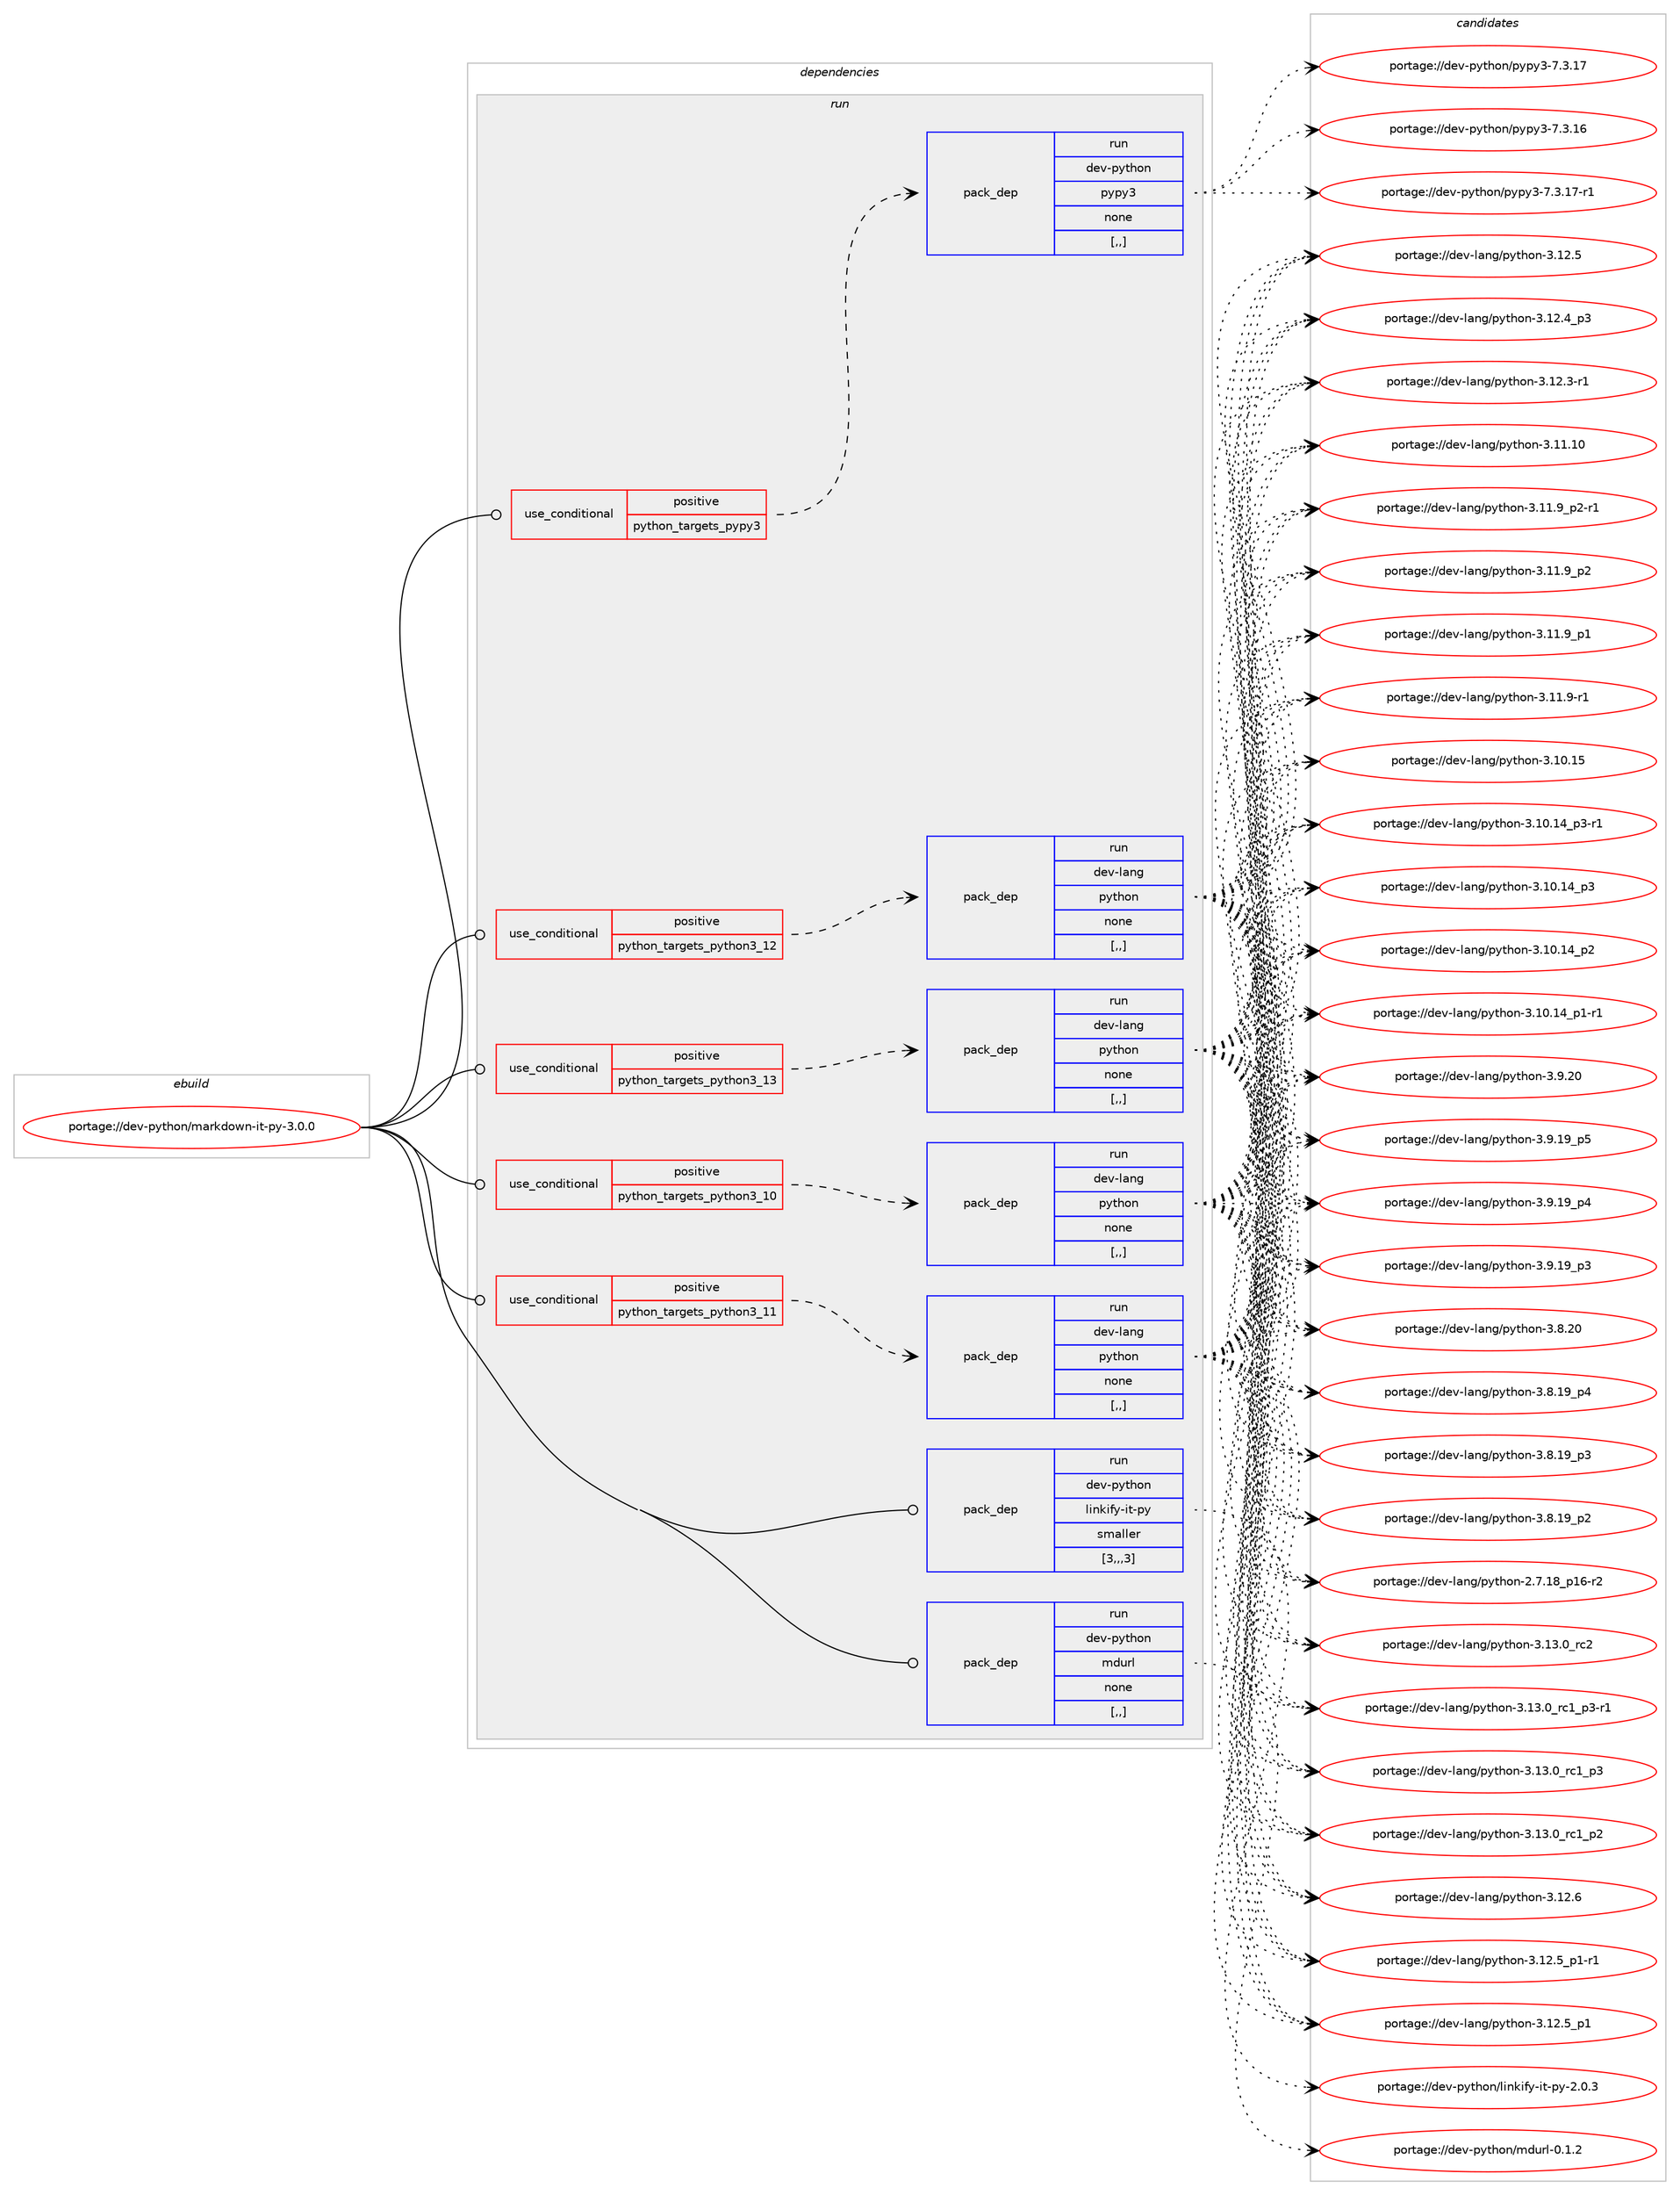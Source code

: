 digraph prolog {

# *************
# Graph options
# *************

newrank=true;
concentrate=true;
compound=true;
graph [rankdir=LR,fontname=Helvetica,fontsize=10,ranksep=1.5];#, ranksep=2.5, nodesep=0.2];
edge  [arrowhead=vee];
node  [fontname=Helvetica,fontsize=10];

# **********
# The ebuild
# **********

subgraph cluster_leftcol {
color=gray;
label=<<i>ebuild</i>>;
id [label="portage://dev-python/markdown-it-py-3.0.0", color=red, width=4, href="../dev-python/markdown-it-py-3.0.0.svg"];
}

# ****************
# The dependencies
# ****************

subgraph cluster_midcol {
color=gray;
label=<<i>dependencies</i>>;
subgraph cluster_compile {
fillcolor="#eeeeee";
style=filled;
label=<<i>compile</i>>;
}
subgraph cluster_compileandrun {
fillcolor="#eeeeee";
style=filled;
label=<<i>compile and run</i>>;
}
subgraph cluster_run {
fillcolor="#eeeeee";
style=filled;
label=<<i>run</i>>;
subgraph cond164939 {
dependency645103 [label=<<TABLE BORDER="0" CELLBORDER="1" CELLSPACING="0" CELLPADDING="4"><TR><TD ROWSPAN="3" CELLPADDING="10">use_conditional</TD></TR><TR><TD>positive</TD></TR><TR><TD>python_targets_pypy3</TD></TR></TABLE>>, shape=none, color=red];
subgraph pack475345 {
dependency645104 [label=<<TABLE BORDER="0" CELLBORDER="1" CELLSPACING="0" CELLPADDING="4" WIDTH="220"><TR><TD ROWSPAN="6" CELLPADDING="30">pack_dep</TD></TR><TR><TD WIDTH="110">run</TD></TR><TR><TD>dev-python</TD></TR><TR><TD>pypy3</TD></TR><TR><TD>none</TD></TR><TR><TD>[,,]</TD></TR></TABLE>>, shape=none, color=blue];
}
dependency645103:e -> dependency645104:w [weight=20,style="dashed",arrowhead="vee"];
}
id:e -> dependency645103:w [weight=20,style="solid",arrowhead="odot"];
subgraph cond164940 {
dependency645105 [label=<<TABLE BORDER="0" CELLBORDER="1" CELLSPACING="0" CELLPADDING="4"><TR><TD ROWSPAN="3" CELLPADDING="10">use_conditional</TD></TR><TR><TD>positive</TD></TR><TR><TD>python_targets_python3_10</TD></TR></TABLE>>, shape=none, color=red];
subgraph pack475346 {
dependency645106 [label=<<TABLE BORDER="0" CELLBORDER="1" CELLSPACING="0" CELLPADDING="4" WIDTH="220"><TR><TD ROWSPAN="6" CELLPADDING="30">pack_dep</TD></TR><TR><TD WIDTH="110">run</TD></TR><TR><TD>dev-lang</TD></TR><TR><TD>python</TD></TR><TR><TD>none</TD></TR><TR><TD>[,,]</TD></TR></TABLE>>, shape=none, color=blue];
}
dependency645105:e -> dependency645106:w [weight=20,style="dashed",arrowhead="vee"];
}
id:e -> dependency645105:w [weight=20,style="solid",arrowhead="odot"];
subgraph cond164941 {
dependency645107 [label=<<TABLE BORDER="0" CELLBORDER="1" CELLSPACING="0" CELLPADDING="4"><TR><TD ROWSPAN="3" CELLPADDING="10">use_conditional</TD></TR><TR><TD>positive</TD></TR><TR><TD>python_targets_python3_11</TD></TR></TABLE>>, shape=none, color=red];
subgraph pack475347 {
dependency645108 [label=<<TABLE BORDER="0" CELLBORDER="1" CELLSPACING="0" CELLPADDING="4" WIDTH="220"><TR><TD ROWSPAN="6" CELLPADDING="30">pack_dep</TD></TR><TR><TD WIDTH="110">run</TD></TR><TR><TD>dev-lang</TD></TR><TR><TD>python</TD></TR><TR><TD>none</TD></TR><TR><TD>[,,]</TD></TR></TABLE>>, shape=none, color=blue];
}
dependency645107:e -> dependency645108:w [weight=20,style="dashed",arrowhead="vee"];
}
id:e -> dependency645107:w [weight=20,style="solid",arrowhead="odot"];
subgraph cond164942 {
dependency645109 [label=<<TABLE BORDER="0" CELLBORDER="1" CELLSPACING="0" CELLPADDING="4"><TR><TD ROWSPAN="3" CELLPADDING="10">use_conditional</TD></TR><TR><TD>positive</TD></TR><TR><TD>python_targets_python3_12</TD></TR></TABLE>>, shape=none, color=red];
subgraph pack475348 {
dependency645110 [label=<<TABLE BORDER="0" CELLBORDER="1" CELLSPACING="0" CELLPADDING="4" WIDTH="220"><TR><TD ROWSPAN="6" CELLPADDING="30">pack_dep</TD></TR><TR><TD WIDTH="110">run</TD></TR><TR><TD>dev-lang</TD></TR><TR><TD>python</TD></TR><TR><TD>none</TD></TR><TR><TD>[,,]</TD></TR></TABLE>>, shape=none, color=blue];
}
dependency645109:e -> dependency645110:w [weight=20,style="dashed",arrowhead="vee"];
}
id:e -> dependency645109:w [weight=20,style="solid",arrowhead="odot"];
subgraph cond164943 {
dependency645111 [label=<<TABLE BORDER="0" CELLBORDER="1" CELLSPACING="0" CELLPADDING="4"><TR><TD ROWSPAN="3" CELLPADDING="10">use_conditional</TD></TR><TR><TD>positive</TD></TR><TR><TD>python_targets_python3_13</TD></TR></TABLE>>, shape=none, color=red];
subgraph pack475349 {
dependency645112 [label=<<TABLE BORDER="0" CELLBORDER="1" CELLSPACING="0" CELLPADDING="4" WIDTH="220"><TR><TD ROWSPAN="6" CELLPADDING="30">pack_dep</TD></TR><TR><TD WIDTH="110">run</TD></TR><TR><TD>dev-lang</TD></TR><TR><TD>python</TD></TR><TR><TD>none</TD></TR><TR><TD>[,,]</TD></TR></TABLE>>, shape=none, color=blue];
}
dependency645111:e -> dependency645112:w [weight=20,style="dashed",arrowhead="vee"];
}
id:e -> dependency645111:w [weight=20,style="solid",arrowhead="odot"];
subgraph pack475350 {
dependency645113 [label=<<TABLE BORDER="0" CELLBORDER="1" CELLSPACING="0" CELLPADDING="4" WIDTH="220"><TR><TD ROWSPAN="6" CELLPADDING="30">pack_dep</TD></TR><TR><TD WIDTH="110">run</TD></TR><TR><TD>dev-python</TD></TR><TR><TD>linkify-it-py</TD></TR><TR><TD>smaller</TD></TR><TR><TD>[3,,,3]</TD></TR></TABLE>>, shape=none, color=blue];
}
id:e -> dependency645113:w [weight=20,style="solid",arrowhead="odot"];
subgraph pack475351 {
dependency645114 [label=<<TABLE BORDER="0" CELLBORDER="1" CELLSPACING="0" CELLPADDING="4" WIDTH="220"><TR><TD ROWSPAN="6" CELLPADDING="30">pack_dep</TD></TR><TR><TD WIDTH="110">run</TD></TR><TR><TD>dev-python</TD></TR><TR><TD>mdurl</TD></TR><TR><TD>none</TD></TR><TR><TD>[,,]</TD></TR></TABLE>>, shape=none, color=blue];
}
id:e -> dependency645114:w [weight=20,style="solid",arrowhead="odot"];
}
}

# **************
# The candidates
# **************

subgraph cluster_choices {
rank=same;
color=gray;
label=<<i>candidates</i>>;

subgraph choice475345 {
color=black;
nodesep=1;
choice100101118451121211161041111104711212111212151455546514649554511449 [label="portage://dev-python/pypy3-7.3.17-r1", color=red, width=4,href="../dev-python/pypy3-7.3.17-r1.svg"];
choice10010111845112121116104111110471121211121215145554651464955 [label="portage://dev-python/pypy3-7.3.17", color=red, width=4,href="../dev-python/pypy3-7.3.17.svg"];
choice10010111845112121116104111110471121211121215145554651464954 [label="portage://dev-python/pypy3-7.3.16", color=red, width=4,href="../dev-python/pypy3-7.3.16.svg"];
dependency645104:e -> choice100101118451121211161041111104711212111212151455546514649554511449:w [style=dotted,weight="100"];
dependency645104:e -> choice10010111845112121116104111110471121211121215145554651464955:w [style=dotted,weight="100"];
dependency645104:e -> choice10010111845112121116104111110471121211121215145554651464954:w [style=dotted,weight="100"];
}
subgraph choice475346 {
color=black;
nodesep=1;
choice10010111845108971101034711212111610411111045514649514648951149950 [label="portage://dev-lang/python-3.13.0_rc2", color=red, width=4,href="../dev-lang/python-3.13.0_rc2.svg"];
choice1001011184510897110103471121211161041111104551464951464895114994995112514511449 [label="portage://dev-lang/python-3.13.0_rc1_p3-r1", color=red, width=4,href="../dev-lang/python-3.13.0_rc1_p3-r1.svg"];
choice100101118451089711010347112121116104111110455146495146489511499499511251 [label="portage://dev-lang/python-3.13.0_rc1_p3", color=red, width=4,href="../dev-lang/python-3.13.0_rc1_p3.svg"];
choice100101118451089711010347112121116104111110455146495146489511499499511250 [label="portage://dev-lang/python-3.13.0_rc1_p2", color=red, width=4,href="../dev-lang/python-3.13.0_rc1_p2.svg"];
choice10010111845108971101034711212111610411111045514649504654 [label="portage://dev-lang/python-3.12.6", color=red, width=4,href="../dev-lang/python-3.12.6.svg"];
choice1001011184510897110103471121211161041111104551464950465395112494511449 [label="portage://dev-lang/python-3.12.5_p1-r1", color=red, width=4,href="../dev-lang/python-3.12.5_p1-r1.svg"];
choice100101118451089711010347112121116104111110455146495046539511249 [label="portage://dev-lang/python-3.12.5_p1", color=red, width=4,href="../dev-lang/python-3.12.5_p1.svg"];
choice10010111845108971101034711212111610411111045514649504653 [label="portage://dev-lang/python-3.12.5", color=red, width=4,href="../dev-lang/python-3.12.5.svg"];
choice100101118451089711010347112121116104111110455146495046529511251 [label="portage://dev-lang/python-3.12.4_p3", color=red, width=4,href="../dev-lang/python-3.12.4_p3.svg"];
choice100101118451089711010347112121116104111110455146495046514511449 [label="portage://dev-lang/python-3.12.3-r1", color=red, width=4,href="../dev-lang/python-3.12.3-r1.svg"];
choice1001011184510897110103471121211161041111104551464949464948 [label="portage://dev-lang/python-3.11.10", color=red, width=4,href="../dev-lang/python-3.11.10.svg"];
choice1001011184510897110103471121211161041111104551464949465795112504511449 [label="portage://dev-lang/python-3.11.9_p2-r1", color=red, width=4,href="../dev-lang/python-3.11.9_p2-r1.svg"];
choice100101118451089711010347112121116104111110455146494946579511250 [label="portage://dev-lang/python-3.11.9_p2", color=red, width=4,href="../dev-lang/python-3.11.9_p2.svg"];
choice100101118451089711010347112121116104111110455146494946579511249 [label="portage://dev-lang/python-3.11.9_p1", color=red, width=4,href="../dev-lang/python-3.11.9_p1.svg"];
choice100101118451089711010347112121116104111110455146494946574511449 [label="portage://dev-lang/python-3.11.9-r1", color=red, width=4,href="../dev-lang/python-3.11.9-r1.svg"];
choice1001011184510897110103471121211161041111104551464948464953 [label="portage://dev-lang/python-3.10.15", color=red, width=4,href="../dev-lang/python-3.10.15.svg"];
choice100101118451089711010347112121116104111110455146494846495295112514511449 [label="portage://dev-lang/python-3.10.14_p3-r1", color=red, width=4,href="../dev-lang/python-3.10.14_p3-r1.svg"];
choice10010111845108971101034711212111610411111045514649484649529511251 [label="portage://dev-lang/python-3.10.14_p3", color=red, width=4,href="../dev-lang/python-3.10.14_p3.svg"];
choice10010111845108971101034711212111610411111045514649484649529511250 [label="portage://dev-lang/python-3.10.14_p2", color=red, width=4,href="../dev-lang/python-3.10.14_p2.svg"];
choice100101118451089711010347112121116104111110455146494846495295112494511449 [label="portage://dev-lang/python-3.10.14_p1-r1", color=red, width=4,href="../dev-lang/python-3.10.14_p1-r1.svg"];
choice10010111845108971101034711212111610411111045514657465048 [label="portage://dev-lang/python-3.9.20", color=red, width=4,href="../dev-lang/python-3.9.20.svg"];
choice100101118451089711010347112121116104111110455146574649579511253 [label="portage://dev-lang/python-3.9.19_p5", color=red, width=4,href="../dev-lang/python-3.9.19_p5.svg"];
choice100101118451089711010347112121116104111110455146574649579511252 [label="portage://dev-lang/python-3.9.19_p4", color=red, width=4,href="../dev-lang/python-3.9.19_p4.svg"];
choice100101118451089711010347112121116104111110455146574649579511251 [label="portage://dev-lang/python-3.9.19_p3", color=red, width=4,href="../dev-lang/python-3.9.19_p3.svg"];
choice10010111845108971101034711212111610411111045514656465048 [label="portage://dev-lang/python-3.8.20", color=red, width=4,href="../dev-lang/python-3.8.20.svg"];
choice100101118451089711010347112121116104111110455146564649579511252 [label="portage://dev-lang/python-3.8.19_p4", color=red, width=4,href="../dev-lang/python-3.8.19_p4.svg"];
choice100101118451089711010347112121116104111110455146564649579511251 [label="portage://dev-lang/python-3.8.19_p3", color=red, width=4,href="../dev-lang/python-3.8.19_p3.svg"];
choice100101118451089711010347112121116104111110455146564649579511250 [label="portage://dev-lang/python-3.8.19_p2", color=red, width=4,href="../dev-lang/python-3.8.19_p2.svg"];
choice100101118451089711010347112121116104111110455046554649569511249544511450 [label="portage://dev-lang/python-2.7.18_p16-r2", color=red, width=4,href="../dev-lang/python-2.7.18_p16-r2.svg"];
dependency645106:e -> choice10010111845108971101034711212111610411111045514649514648951149950:w [style=dotted,weight="100"];
dependency645106:e -> choice1001011184510897110103471121211161041111104551464951464895114994995112514511449:w [style=dotted,weight="100"];
dependency645106:e -> choice100101118451089711010347112121116104111110455146495146489511499499511251:w [style=dotted,weight="100"];
dependency645106:e -> choice100101118451089711010347112121116104111110455146495146489511499499511250:w [style=dotted,weight="100"];
dependency645106:e -> choice10010111845108971101034711212111610411111045514649504654:w [style=dotted,weight="100"];
dependency645106:e -> choice1001011184510897110103471121211161041111104551464950465395112494511449:w [style=dotted,weight="100"];
dependency645106:e -> choice100101118451089711010347112121116104111110455146495046539511249:w [style=dotted,weight="100"];
dependency645106:e -> choice10010111845108971101034711212111610411111045514649504653:w [style=dotted,weight="100"];
dependency645106:e -> choice100101118451089711010347112121116104111110455146495046529511251:w [style=dotted,weight="100"];
dependency645106:e -> choice100101118451089711010347112121116104111110455146495046514511449:w [style=dotted,weight="100"];
dependency645106:e -> choice1001011184510897110103471121211161041111104551464949464948:w [style=dotted,weight="100"];
dependency645106:e -> choice1001011184510897110103471121211161041111104551464949465795112504511449:w [style=dotted,weight="100"];
dependency645106:e -> choice100101118451089711010347112121116104111110455146494946579511250:w [style=dotted,weight="100"];
dependency645106:e -> choice100101118451089711010347112121116104111110455146494946579511249:w [style=dotted,weight="100"];
dependency645106:e -> choice100101118451089711010347112121116104111110455146494946574511449:w [style=dotted,weight="100"];
dependency645106:e -> choice1001011184510897110103471121211161041111104551464948464953:w [style=dotted,weight="100"];
dependency645106:e -> choice100101118451089711010347112121116104111110455146494846495295112514511449:w [style=dotted,weight="100"];
dependency645106:e -> choice10010111845108971101034711212111610411111045514649484649529511251:w [style=dotted,weight="100"];
dependency645106:e -> choice10010111845108971101034711212111610411111045514649484649529511250:w [style=dotted,weight="100"];
dependency645106:e -> choice100101118451089711010347112121116104111110455146494846495295112494511449:w [style=dotted,weight="100"];
dependency645106:e -> choice10010111845108971101034711212111610411111045514657465048:w [style=dotted,weight="100"];
dependency645106:e -> choice100101118451089711010347112121116104111110455146574649579511253:w [style=dotted,weight="100"];
dependency645106:e -> choice100101118451089711010347112121116104111110455146574649579511252:w [style=dotted,weight="100"];
dependency645106:e -> choice100101118451089711010347112121116104111110455146574649579511251:w [style=dotted,weight="100"];
dependency645106:e -> choice10010111845108971101034711212111610411111045514656465048:w [style=dotted,weight="100"];
dependency645106:e -> choice100101118451089711010347112121116104111110455146564649579511252:w [style=dotted,weight="100"];
dependency645106:e -> choice100101118451089711010347112121116104111110455146564649579511251:w [style=dotted,weight="100"];
dependency645106:e -> choice100101118451089711010347112121116104111110455146564649579511250:w [style=dotted,weight="100"];
dependency645106:e -> choice100101118451089711010347112121116104111110455046554649569511249544511450:w [style=dotted,weight="100"];
}
subgraph choice475347 {
color=black;
nodesep=1;
choice10010111845108971101034711212111610411111045514649514648951149950 [label="portage://dev-lang/python-3.13.0_rc2", color=red, width=4,href="../dev-lang/python-3.13.0_rc2.svg"];
choice1001011184510897110103471121211161041111104551464951464895114994995112514511449 [label="portage://dev-lang/python-3.13.0_rc1_p3-r1", color=red, width=4,href="../dev-lang/python-3.13.0_rc1_p3-r1.svg"];
choice100101118451089711010347112121116104111110455146495146489511499499511251 [label="portage://dev-lang/python-3.13.0_rc1_p3", color=red, width=4,href="../dev-lang/python-3.13.0_rc1_p3.svg"];
choice100101118451089711010347112121116104111110455146495146489511499499511250 [label="portage://dev-lang/python-3.13.0_rc1_p2", color=red, width=4,href="../dev-lang/python-3.13.0_rc1_p2.svg"];
choice10010111845108971101034711212111610411111045514649504654 [label="portage://dev-lang/python-3.12.6", color=red, width=4,href="../dev-lang/python-3.12.6.svg"];
choice1001011184510897110103471121211161041111104551464950465395112494511449 [label="portage://dev-lang/python-3.12.5_p1-r1", color=red, width=4,href="../dev-lang/python-3.12.5_p1-r1.svg"];
choice100101118451089711010347112121116104111110455146495046539511249 [label="portage://dev-lang/python-3.12.5_p1", color=red, width=4,href="../dev-lang/python-3.12.5_p1.svg"];
choice10010111845108971101034711212111610411111045514649504653 [label="portage://dev-lang/python-3.12.5", color=red, width=4,href="../dev-lang/python-3.12.5.svg"];
choice100101118451089711010347112121116104111110455146495046529511251 [label="portage://dev-lang/python-3.12.4_p3", color=red, width=4,href="../dev-lang/python-3.12.4_p3.svg"];
choice100101118451089711010347112121116104111110455146495046514511449 [label="portage://dev-lang/python-3.12.3-r1", color=red, width=4,href="../dev-lang/python-3.12.3-r1.svg"];
choice1001011184510897110103471121211161041111104551464949464948 [label="portage://dev-lang/python-3.11.10", color=red, width=4,href="../dev-lang/python-3.11.10.svg"];
choice1001011184510897110103471121211161041111104551464949465795112504511449 [label="portage://dev-lang/python-3.11.9_p2-r1", color=red, width=4,href="../dev-lang/python-3.11.9_p2-r1.svg"];
choice100101118451089711010347112121116104111110455146494946579511250 [label="portage://dev-lang/python-3.11.9_p2", color=red, width=4,href="../dev-lang/python-3.11.9_p2.svg"];
choice100101118451089711010347112121116104111110455146494946579511249 [label="portage://dev-lang/python-3.11.9_p1", color=red, width=4,href="../dev-lang/python-3.11.9_p1.svg"];
choice100101118451089711010347112121116104111110455146494946574511449 [label="portage://dev-lang/python-3.11.9-r1", color=red, width=4,href="../dev-lang/python-3.11.9-r1.svg"];
choice1001011184510897110103471121211161041111104551464948464953 [label="portage://dev-lang/python-3.10.15", color=red, width=4,href="../dev-lang/python-3.10.15.svg"];
choice100101118451089711010347112121116104111110455146494846495295112514511449 [label="portage://dev-lang/python-3.10.14_p3-r1", color=red, width=4,href="../dev-lang/python-3.10.14_p3-r1.svg"];
choice10010111845108971101034711212111610411111045514649484649529511251 [label="portage://dev-lang/python-3.10.14_p3", color=red, width=4,href="../dev-lang/python-3.10.14_p3.svg"];
choice10010111845108971101034711212111610411111045514649484649529511250 [label="portage://dev-lang/python-3.10.14_p2", color=red, width=4,href="../dev-lang/python-3.10.14_p2.svg"];
choice100101118451089711010347112121116104111110455146494846495295112494511449 [label="portage://dev-lang/python-3.10.14_p1-r1", color=red, width=4,href="../dev-lang/python-3.10.14_p1-r1.svg"];
choice10010111845108971101034711212111610411111045514657465048 [label="portage://dev-lang/python-3.9.20", color=red, width=4,href="../dev-lang/python-3.9.20.svg"];
choice100101118451089711010347112121116104111110455146574649579511253 [label="portage://dev-lang/python-3.9.19_p5", color=red, width=4,href="../dev-lang/python-3.9.19_p5.svg"];
choice100101118451089711010347112121116104111110455146574649579511252 [label="portage://dev-lang/python-3.9.19_p4", color=red, width=4,href="../dev-lang/python-3.9.19_p4.svg"];
choice100101118451089711010347112121116104111110455146574649579511251 [label="portage://dev-lang/python-3.9.19_p3", color=red, width=4,href="../dev-lang/python-3.9.19_p3.svg"];
choice10010111845108971101034711212111610411111045514656465048 [label="portage://dev-lang/python-3.8.20", color=red, width=4,href="../dev-lang/python-3.8.20.svg"];
choice100101118451089711010347112121116104111110455146564649579511252 [label="portage://dev-lang/python-3.8.19_p4", color=red, width=4,href="../dev-lang/python-3.8.19_p4.svg"];
choice100101118451089711010347112121116104111110455146564649579511251 [label="portage://dev-lang/python-3.8.19_p3", color=red, width=4,href="../dev-lang/python-3.8.19_p3.svg"];
choice100101118451089711010347112121116104111110455146564649579511250 [label="portage://dev-lang/python-3.8.19_p2", color=red, width=4,href="../dev-lang/python-3.8.19_p2.svg"];
choice100101118451089711010347112121116104111110455046554649569511249544511450 [label="portage://dev-lang/python-2.7.18_p16-r2", color=red, width=4,href="../dev-lang/python-2.7.18_p16-r2.svg"];
dependency645108:e -> choice10010111845108971101034711212111610411111045514649514648951149950:w [style=dotted,weight="100"];
dependency645108:e -> choice1001011184510897110103471121211161041111104551464951464895114994995112514511449:w [style=dotted,weight="100"];
dependency645108:e -> choice100101118451089711010347112121116104111110455146495146489511499499511251:w [style=dotted,weight="100"];
dependency645108:e -> choice100101118451089711010347112121116104111110455146495146489511499499511250:w [style=dotted,weight="100"];
dependency645108:e -> choice10010111845108971101034711212111610411111045514649504654:w [style=dotted,weight="100"];
dependency645108:e -> choice1001011184510897110103471121211161041111104551464950465395112494511449:w [style=dotted,weight="100"];
dependency645108:e -> choice100101118451089711010347112121116104111110455146495046539511249:w [style=dotted,weight="100"];
dependency645108:e -> choice10010111845108971101034711212111610411111045514649504653:w [style=dotted,weight="100"];
dependency645108:e -> choice100101118451089711010347112121116104111110455146495046529511251:w [style=dotted,weight="100"];
dependency645108:e -> choice100101118451089711010347112121116104111110455146495046514511449:w [style=dotted,weight="100"];
dependency645108:e -> choice1001011184510897110103471121211161041111104551464949464948:w [style=dotted,weight="100"];
dependency645108:e -> choice1001011184510897110103471121211161041111104551464949465795112504511449:w [style=dotted,weight="100"];
dependency645108:e -> choice100101118451089711010347112121116104111110455146494946579511250:w [style=dotted,weight="100"];
dependency645108:e -> choice100101118451089711010347112121116104111110455146494946579511249:w [style=dotted,weight="100"];
dependency645108:e -> choice100101118451089711010347112121116104111110455146494946574511449:w [style=dotted,weight="100"];
dependency645108:e -> choice1001011184510897110103471121211161041111104551464948464953:w [style=dotted,weight="100"];
dependency645108:e -> choice100101118451089711010347112121116104111110455146494846495295112514511449:w [style=dotted,weight="100"];
dependency645108:e -> choice10010111845108971101034711212111610411111045514649484649529511251:w [style=dotted,weight="100"];
dependency645108:e -> choice10010111845108971101034711212111610411111045514649484649529511250:w [style=dotted,weight="100"];
dependency645108:e -> choice100101118451089711010347112121116104111110455146494846495295112494511449:w [style=dotted,weight="100"];
dependency645108:e -> choice10010111845108971101034711212111610411111045514657465048:w [style=dotted,weight="100"];
dependency645108:e -> choice100101118451089711010347112121116104111110455146574649579511253:w [style=dotted,weight="100"];
dependency645108:e -> choice100101118451089711010347112121116104111110455146574649579511252:w [style=dotted,weight="100"];
dependency645108:e -> choice100101118451089711010347112121116104111110455146574649579511251:w [style=dotted,weight="100"];
dependency645108:e -> choice10010111845108971101034711212111610411111045514656465048:w [style=dotted,weight="100"];
dependency645108:e -> choice100101118451089711010347112121116104111110455146564649579511252:w [style=dotted,weight="100"];
dependency645108:e -> choice100101118451089711010347112121116104111110455146564649579511251:w [style=dotted,weight="100"];
dependency645108:e -> choice100101118451089711010347112121116104111110455146564649579511250:w [style=dotted,weight="100"];
dependency645108:e -> choice100101118451089711010347112121116104111110455046554649569511249544511450:w [style=dotted,weight="100"];
}
subgraph choice475348 {
color=black;
nodesep=1;
choice10010111845108971101034711212111610411111045514649514648951149950 [label="portage://dev-lang/python-3.13.0_rc2", color=red, width=4,href="../dev-lang/python-3.13.0_rc2.svg"];
choice1001011184510897110103471121211161041111104551464951464895114994995112514511449 [label="portage://dev-lang/python-3.13.0_rc1_p3-r1", color=red, width=4,href="../dev-lang/python-3.13.0_rc1_p3-r1.svg"];
choice100101118451089711010347112121116104111110455146495146489511499499511251 [label="portage://dev-lang/python-3.13.0_rc1_p3", color=red, width=4,href="../dev-lang/python-3.13.0_rc1_p3.svg"];
choice100101118451089711010347112121116104111110455146495146489511499499511250 [label="portage://dev-lang/python-3.13.0_rc1_p2", color=red, width=4,href="../dev-lang/python-3.13.0_rc1_p2.svg"];
choice10010111845108971101034711212111610411111045514649504654 [label="portage://dev-lang/python-3.12.6", color=red, width=4,href="../dev-lang/python-3.12.6.svg"];
choice1001011184510897110103471121211161041111104551464950465395112494511449 [label="portage://dev-lang/python-3.12.5_p1-r1", color=red, width=4,href="../dev-lang/python-3.12.5_p1-r1.svg"];
choice100101118451089711010347112121116104111110455146495046539511249 [label="portage://dev-lang/python-3.12.5_p1", color=red, width=4,href="../dev-lang/python-3.12.5_p1.svg"];
choice10010111845108971101034711212111610411111045514649504653 [label="portage://dev-lang/python-3.12.5", color=red, width=4,href="../dev-lang/python-3.12.5.svg"];
choice100101118451089711010347112121116104111110455146495046529511251 [label="portage://dev-lang/python-3.12.4_p3", color=red, width=4,href="../dev-lang/python-3.12.4_p3.svg"];
choice100101118451089711010347112121116104111110455146495046514511449 [label="portage://dev-lang/python-3.12.3-r1", color=red, width=4,href="../dev-lang/python-3.12.3-r1.svg"];
choice1001011184510897110103471121211161041111104551464949464948 [label="portage://dev-lang/python-3.11.10", color=red, width=4,href="../dev-lang/python-3.11.10.svg"];
choice1001011184510897110103471121211161041111104551464949465795112504511449 [label="portage://dev-lang/python-3.11.9_p2-r1", color=red, width=4,href="../dev-lang/python-3.11.9_p2-r1.svg"];
choice100101118451089711010347112121116104111110455146494946579511250 [label="portage://dev-lang/python-3.11.9_p2", color=red, width=4,href="../dev-lang/python-3.11.9_p2.svg"];
choice100101118451089711010347112121116104111110455146494946579511249 [label="portage://dev-lang/python-3.11.9_p1", color=red, width=4,href="../dev-lang/python-3.11.9_p1.svg"];
choice100101118451089711010347112121116104111110455146494946574511449 [label="portage://dev-lang/python-3.11.9-r1", color=red, width=4,href="../dev-lang/python-3.11.9-r1.svg"];
choice1001011184510897110103471121211161041111104551464948464953 [label="portage://dev-lang/python-3.10.15", color=red, width=4,href="../dev-lang/python-3.10.15.svg"];
choice100101118451089711010347112121116104111110455146494846495295112514511449 [label="portage://dev-lang/python-3.10.14_p3-r1", color=red, width=4,href="../dev-lang/python-3.10.14_p3-r1.svg"];
choice10010111845108971101034711212111610411111045514649484649529511251 [label="portage://dev-lang/python-3.10.14_p3", color=red, width=4,href="../dev-lang/python-3.10.14_p3.svg"];
choice10010111845108971101034711212111610411111045514649484649529511250 [label="portage://dev-lang/python-3.10.14_p2", color=red, width=4,href="../dev-lang/python-3.10.14_p2.svg"];
choice100101118451089711010347112121116104111110455146494846495295112494511449 [label="portage://dev-lang/python-3.10.14_p1-r1", color=red, width=4,href="../dev-lang/python-3.10.14_p1-r1.svg"];
choice10010111845108971101034711212111610411111045514657465048 [label="portage://dev-lang/python-3.9.20", color=red, width=4,href="../dev-lang/python-3.9.20.svg"];
choice100101118451089711010347112121116104111110455146574649579511253 [label="portage://dev-lang/python-3.9.19_p5", color=red, width=4,href="../dev-lang/python-3.9.19_p5.svg"];
choice100101118451089711010347112121116104111110455146574649579511252 [label="portage://dev-lang/python-3.9.19_p4", color=red, width=4,href="../dev-lang/python-3.9.19_p4.svg"];
choice100101118451089711010347112121116104111110455146574649579511251 [label="portage://dev-lang/python-3.9.19_p3", color=red, width=4,href="../dev-lang/python-3.9.19_p3.svg"];
choice10010111845108971101034711212111610411111045514656465048 [label="portage://dev-lang/python-3.8.20", color=red, width=4,href="../dev-lang/python-3.8.20.svg"];
choice100101118451089711010347112121116104111110455146564649579511252 [label="portage://dev-lang/python-3.8.19_p4", color=red, width=4,href="../dev-lang/python-3.8.19_p4.svg"];
choice100101118451089711010347112121116104111110455146564649579511251 [label="portage://dev-lang/python-3.8.19_p3", color=red, width=4,href="../dev-lang/python-3.8.19_p3.svg"];
choice100101118451089711010347112121116104111110455146564649579511250 [label="portage://dev-lang/python-3.8.19_p2", color=red, width=4,href="../dev-lang/python-3.8.19_p2.svg"];
choice100101118451089711010347112121116104111110455046554649569511249544511450 [label="portage://dev-lang/python-2.7.18_p16-r2", color=red, width=4,href="../dev-lang/python-2.7.18_p16-r2.svg"];
dependency645110:e -> choice10010111845108971101034711212111610411111045514649514648951149950:w [style=dotted,weight="100"];
dependency645110:e -> choice1001011184510897110103471121211161041111104551464951464895114994995112514511449:w [style=dotted,weight="100"];
dependency645110:e -> choice100101118451089711010347112121116104111110455146495146489511499499511251:w [style=dotted,weight="100"];
dependency645110:e -> choice100101118451089711010347112121116104111110455146495146489511499499511250:w [style=dotted,weight="100"];
dependency645110:e -> choice10010111845108971101034711212111610411111045514649504654:w [style=dotted,weight="100"];
dependency645110:e -> choice1001011184510897110103471121211161041111104551464950465395112494511449:w [style=dotted,weight="100"];
dependency645110:e -> choice100101118451089711010347112121116104111110455146495046539511249:w [style=dotted,weight="100"];
dependency645110:e -> choice10010111845108971101034711212111610411111045514649504653:w [style=dotted,weight="100"];
dependency645110:e -> choice100101118451089711010347112121116104111110455146495046529511251:w [style=dotted,weight="100"];
dependency645110:e -> choice100101118451089711010347112121116104111110455146495046514511449:w [style=dotted,weight="100"];
dependency645110:e -> choice1001011184510897110103471121211161041111104551464949464948:w [style=dotted,weight="100"];
dependency645110:e -> choice1001011184510897110103471121211161041111104551464949465795112504511449:w [style=dotted,weight="100"];
dependency645110:e -> choice100101118451089711010347112121116104111110455146494946579511250:w [style=dotted,weight="100"];
dependency645110:e -> choice100101118451089711010347112121116104111110455146494946579511249:w [style=dotted,weight="100"];
dependency645110:e -> choice100101118451089711010347112121116104111110455146494946574511449:w [style=dotted,weight="100"];
dependency645110:e -> choice1001011184510897110103471121211161041111104551464948464953:w [style=dotted,weight="100"];
dependency645110:e -> choice100101118451089711010347112121116104111110455146494846495295112514511449:w [style=dotted,weight="100"];
dependency645110:e -> choice10010111845108971101034711212111610411111045514649484649529511251:w [style=dotted,weight="100"];
dependency645110:e -> choice10010111845108971101034711212111610411111045514649484649529511250:w [style=dotted,weight="100"];
dependency645110:e -> choice100101118451089711010347112121116104111110455146494846495295112494511449:w [style=dotted,weight="100"];
dependency645110:e -> choice10010111845108971101034711212111610411111045514657465048:w [style=dotted,weight="100"];
dependency645110:e -> choice100101118451089711010347112121116104111110455146574649579511253:w [style=dotted,weight="100"];
dependency645110:e -> choice100101118451089711010347112121116104111110455146574649579511252:w [style=dotted,weight="100"];
dependency645110:e -> choice100101118451089711010347112121116104111110455146574649579511251:w [style=dotted,weight="100"];
dependency645110:e -> choice10010111845108971101034711212111610411111045514656465048:w [style=dotted,weight="100"];
dependency645110:e -> choice100101118451089711010347112121116104111110455146564649579511252:w [style=dotted,weight="100"];
dependency645110:e -> choice100101118451089711010347112121116104111110455146564649579511251:w [style=dotted,weight="100"];
dependency645110:e -> choice100101118451089711010347112121116104111110455146564649579511250:w [style=dotted,weight="100"];
dependency645110:e -> choice100101118451089711010347112121116104111110455046554649569511249544511450:w [style=dotted,weight="100"];
}
subgraph choice475349 {
color=black;
nodesep=1;
choice10010111845108971101034711212111610411111045514649514648951149950 [label="portage://dev-lang/python-3.13.0_rc2", color=red, width=4,href="../dev-lang/python-3.13.0_rc2.svg"];
choice1001011184510897110103471121211161041111104551464951464895114994995112514511449 [label="portage://dev-lang/python-3.13.0_rc1_p3-r1", color=red, width=4,href="../dev-lang/python-3.13.0_rc1_p3-r1.svg"];
choice100101118451089711010347112121116104111110455146495146489511499499511251 [label="portage://dev-lang/python-3.13.0_rc1_p3", color=red, width=4,href="../dev-lang/python-3.13.0_rc1_p3.svg"];
choice100101118451089711010347112121116104111110455146495146489511499499511250 [label="portage://dev-lang/python-3.13.0_rc1_p2", color=red, width=4,href="../dev-lang/python-3.13.0_rc1_p2.svg"];
choice10010111845108971101034711212111610411111045514649504654 [label="portage://dev-lang/python-3.12.6", color=red, width=4,href="../dev-lang/python-3.12.6.svg"];
choice1001011184510897110103471121211161041111104551464950465395112494511449 [label="portage://dev-lang/python-3.12.5_p1-r1", color=red, width=4,href="../dev-lang/python-3.12.5_p1-r1.svg"];
choice100101118451089711010347112121116104111110455146495046539511249 [label="portage://dev-lang/python-3.12.5_p1", color=red, width=4,href="../dev-lang/python-3.12.5_p1.svg"];
choice10010111845108971101034711212111610411111045514649504653 [label="portage://dev-lang/python-3.12.5", color=red, width=4,href="../dev-lang/python-3.12.5.svg"];
choice100101118451089711010347112121116104111110455146495046529511251 [label="portage://dev-lang/python-3.12.4_p3", color=red, width=4,href="../dev-lang/python-3.12.4_p3.svg"];
choice100101118451089711010347112121116104111110455146495046514511449 [label="portage://dev-lang/python-3.12.3-r1", color=red, width=4,href="../dev-lang/python-3.12.3-r1.svg"];
choice1001011184510897110103471121211161041111104551464949464948 [label="portage://dev-lang/python-3.11.10", color=red, width=4,href="../dev-lang/python-3.11.10.svg"];
choice1001011184510897110103471121211161041111104551464949465795112504511449 [label="portage://dev-lang/python-3.11.9_p2-r1", color=red, width=4,href="../dev-lang/python-3.11.9_p2-r1.svg"];
choice100101118451089711010347112121116104111110455146494946579511250 [label="portage://dev-lang/python-3.11.9_p2", color=red, width=4,href="../dev-lang/python-3.11.9_p2.svg"];
choice100101118451089711010347112121116104111110455146494946579511249 [label="portage://dev-lang/python-3.11.9_p1", color=red, width=4,href="../dev-lang/python-3.11.9_p1.svg"];
choice100101118451089711010347112121116104111110455146494946574511449 [label="portage://dev-lang/python-3.11.9-r1", color=red, width=4,href="../dev-lang/python-3.11.9-r1.svg"];
choice1001011184510897110103471121211161041111104551464948464953 [label="portage://dev-lang/python-3.10.15", color=red, width=4,href="../dev-lang/python-3.10.15.svg"];
choice100101118451089711010347112121116104111110455146494846495295112514511449 [label="portage://dev-lang/python-3.10.14_p3-r1", color=red, width=4,href="../dev-lang/python-3.10.14_p3-r1.svg"];
choice10010111845108971101034711212111610411111045514649484649529511251 [label="portage://dev-lang/python-3.10.14_p3", color=red, width=4,href="../dev-lang/python-3.10.14_p3.svg"];
choice10010111845108971101034711212111610411111045514649484649529511250 [label="portage://dev-lang/python-3.10.14_p2", color=red, width=4,href="../dev-lang/python-3.10.14_p2.svg"];
choice100101118451089711010347112121116104111110455146494846495295112494511449 [label="portage://dev-lang/python-3.10.14_p1-r1", color=red, width=4,href="../dev-lang/python-3.10.14_p1-r1.svg"];
choice10010111845108971101034711212111610411111045514657465048 [label="portage://dev-lang/python-3.9.20", color=red, width=4,href="../dev-lang/python-3.9.20.svg"];
choice100101118451089711010347112121116104111110455146574649579511253 [label="portage://dev-lang/python-3.9.19_p5", color=red, width=4,href="../dev-lang/python-3.9.19_p5.svg"];
choice100101118451089711010347112121116104111110455146574649579511252 [label="portage://dev-lang/python-3.9.19_p4", color=red, width=4,href="../dev-lang/python-3.9.19_p4.svg"];
choice100101118451089711010347112121116104111110455146574649579511251 [label="portage://dev-lang/python-3.9.19_p3", color=red, width=4,href="../dev-lang/python-3.9.19_p3.svg"];
choice10010111845108971101034711212111610411111045514656465048 [label="portage://dev-lang/python-3.8.20", color=red, width=4,href="../dev-lang/python-3.8.20.svg"];
choice100101118451089711010347112121116104111110455146564649579511252 [label="portage://dev-lang/python-3.8.19_p4", color=red, width=4,href="../dev-lang/python-3.8.19_p4.svg"];
choice100101118451089711010347112121116104111110455146564649579511251 [label="portage://dev-lang/python-3.8.19_p3", color=red, width=4,href="../dev-lang/python-3.8.19_p3.svg"];
choice100101118451089711010347112121116104111110455146564649579511250 [label="portage://dev-lang/python-3.8.19_p2", color=red, width=4,href="../dev-lang/python-3.8.19_p2.svg"];
choice100101118451089711010347112121116104111110455046554649569511249544511450 [label="portage://dev-lang/python-2.7.18_p16-r2", color=red, width=4,href="../dev-lang/python-2.7.18_p16-r2.svg"];
dependency645112:e -> choice10010111845108971101034711212111610411111045514649514648951149950:w [style=dotted,weight="100"];
dependency645112:e -> choice1001011184510897110103471121211161041111104551464951464895114994995112514511449:w [style=dotted,weight="100"];
dependency645112:e -> choice100101118451089711010347112121116104111110455146495146489511499499511251:w [style=dotted,weight="100"];
dependency645112:e -> choice100101118451089711010347112121116104111110455146495146489511499499511250:w [style=dotted,weight="100"];
dependency645112:e -> choice10010111845108971101034711212111610411111045514649504654:w [style=dotted,weight="100"];
dependency645112:e -> choice1001011184510897110103471121211161041111104551464950465395112494511449:w [style=dotted,weight="100"];
dependency645112:e -> choice100101118451089711010347112121116104111110455146495046539511249:w [style=dotted,weight="100"];
dependency645112:e -> choice10010111845108971101034711212111610411111045514649504653:w [style=dotted,weight="100"];
dependency645112:e -> choice100101118451089711010347112121116104111110455146495046529511251:w [style=dotted,weight="100"];
dependency645112:e -> choice100101118451089711010347112121116104111110455146495046514511449:w [style=dotted,weight="100"];
dependency645112:e -> choice1001011184510897110103471121211161041111104551464949464948:w [style=dotted,weight="100"];
dependency645112:e -> choice1001011184510897110103471121211161041111104551464949465795112504511449:w [style=dotted,weight="100"];
dependency645112:e -> choice100101118451089711010347112121116104111110455146494946579511250:w [style=dotted,weight="100"];
dependency645112:e -> choice100101118451089711010347112121116104111110455146494946579511249:w [style=dotted,weight="100"];
dependency645112:e -> choice100101118451089711010347112121116104111110455146494946574511449:w [style=dotted,weight="100"];
dependency645112:e -> choice1001011184510897110103471121211161041111104551464948464953:w [style=dotted,weight="100"];
dependency645112:e -> choice100101118451089711010347112121116104111110455146494846495295112514511449:w [style=dotted,weight="100"];
dependency645112:e -> choice10010111845108971101034711212111610411111045514649484649529511251:w [style=dotted,weight="100"];
dependency645112:e -> choice10010111845108971101034711212111610411111045514649484649529511250:w [style=dotted,weight="100"];
dependency645112:e -> choice100101118451089711010347112121116104111110455146494846495295112494511449:w [style=dotted,weight="100"];
dependency645112:e -> choice10010111845108971101034711212111610411111045514657465048:w [style=dotted,weight="100"];
dependency645112:e -> choice100101118451089711010347112121116104111110455146574649579511253:w [style=dotted,weight="100"];
dependency645112:e -> choice100101118451089711010347112121116104111110455146574649579511252:w [style=dotted,weight="100"];
dependency645112:e -> choice100101118451089711010347112121116104111110455146574649579511251:w [style=dotted,weight="100"];
dependency645112:e -> choice10010111845108971101034711212111610411111045514656465048:w [style=dotted,weight="100"];
dependency645112:e -> choice100101118451089711010347112121116104111110455146564649579511252:w [style=dotted,weight="100"];
dependency645112:e -> choice100101118451089711010347112121116104111110455146564649579511251:w [style=dotted,weight="100"];
dependency645112:e -> choice100101118451089711010347112121116104111110455146564649579511250:w [style=dotted,weight="100"];
dependency645112:e -> choice100101118451089711010347112121116104111110455046554649569511249544511450:w [style=dotted,weight="100"];
}
subgraph choice475350 {
color=black;
nodesep=1;
choice10010111845112121116104111110471081051101071051021214510511645112121455046484651 [label="portage://dev-python/linkify-it-py-2.0.3", color=red, width=4,href="../dev-python/linkify-it-py-2.0.3.svg"];
dependency645113:e -> choice10010111845112121116104111110471081051101071051021214510511645112121455046484651:w [style=dotted,weight="100"];
}
subgraph choice475351 {
color=black;
nodesep=1;
choice1001011184511212111610411111047109100117114108454846494650 [label="portage://dev-python/mdurl-0.1.2", color=red, width=4,href="../dev-python/mdurl-0.1.2.svg"];
dependency645114:e -> choice1001011184511212111610411111047109100117114108454846494650:w [style=dotted,weight="100"];
}
}

}
